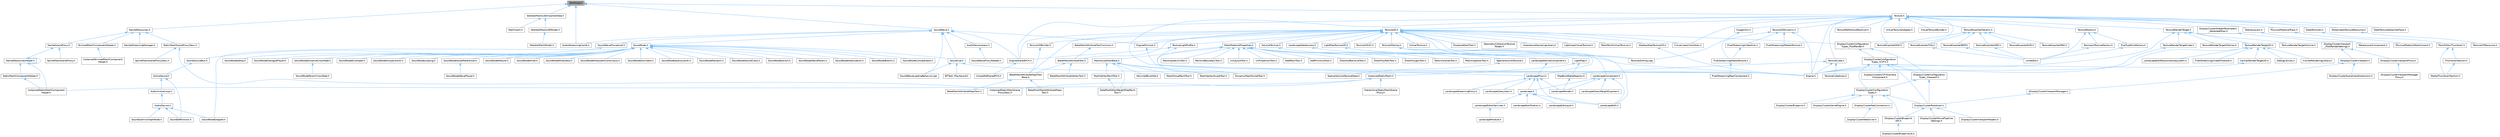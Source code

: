 digraph "DontCopy.h"
{
 // INTERACTIVE_SVG=YES
 // LATEX_PDF_SIZE
  bgcolor="transparent";
  edge [fontname=Helvetica,fontsize=10,labelfontname=Helvetica,labelfontsize=10];
  node [fontname=Helvetica,fontsize=10,shape=box,height=0.2,width=0.4];
  Node1 [id="Node000001",label="DontCopy.h",height=0.2,width=0.4,color="gray40", fillcolor="grey60", style="filled", fontcolor="black",tooltip=" "];
  Node1 -> Node2 [id="edge1_Node000001_Node000002",dir="back",color="steelblue1",style="solid",tooltip=" "];
  Node2 [id="Node000002",label="AudioStreamingCache.h",height=0.2,width=0.4,color="grey40", fillcolor="white", style="filled",URL="$d2/dc1/AudioStreamingCache_8h.html",tooltip=" "];
  Node1 -> Node3 [id="edge2_Node000001_Node000003",dir="back",color="steelblue1",style="solid",tooltip=" "];
  Node3 [id="Node000003",label="NaniteResources.h",height=0.2,width=0.4,color="grey40", fillcolor="white", style="filled",URL="$d7/d8b/NaniteResources_8h.html",tooltip=" "];
  Node3 -> Node4 [id="edge3_Node000003_Node000004",dir="back",color="steelblue1",style="solid",tooltip=" "];
  Node4 [id="Node000004",label="NaniteSceneProxy.h",height=0.2,width=0.4,color="grey40", fillcolor="white", style="filled",URL="$de/dae/NaniteSceneProxy_8h.html",tooltip=" "];
  Node4 -> Node5 [id="edge4_Node000004_Node000005",dir="back",color="steelblue1",style="solid",tooltip=" "];
  Node5 [id="Node000005",label="NaniteResourcesHelper.h",height=0.2,width=0.4,color="grey40", fillcolor="white", style="filled",URL="$dc/d48/NaniteResourcesHelper_8h.html",tooltip=" "];
  Node5 -> Node6 [id="edge5_Node000005_Node000006",dir="back",color="steelblue1",style="solid",tooltip=" "];
  Node6 [id="Node000006",label="InstancedStaticMeshComponent\lHelper.h",height=0.2,width=0.4,color="grey40", fillcolor="white", style="filled",URL="$dc/dc7/InstancedStaticMeshComponentHelper_8h.html",tooltip=" "];
  Node5 -> Node5 [id="edge6_Node000005_Node000005",dir="back",color="steelblue1",style="solid",tooltip=" "];
  Node5 -> Node7 [id="edge7_Node000005_Node000007",dir="back",color="steelblue1",style="solid",tooltip=" "];
  Node7 [id="Node000007",label="StaticMeshComponentHelper.h",height=0.2,width=0.4,color="grey40", fillcolor="white", style="filled",URL="$dc/dc1/StaticMeshComponentHelper_8h.html",tooltip=" "];
  Node7 -> Node6 [id="edge8_Node000007_Node000006",dir="back",color="steelblue1",style="solid",tooltip=" "];
  Node4 -> Node8 [id="edge9_Node000004_Node000008",dir="back",color="steelblue1",style="solid",tooltip=" "];
  Node8 [id="Node000008",label="SplineMeshSceneProxy.h",height=0.2,width=0.4,color="grey40", fillcolor="white", style="filled",URL="$dd/dcb/SplineMeshSceneProxy_8h.html",tooltip=" "];
  Node3 -> Node9 [id="edge10_Node000003_Node000009",dir="back",color="steelblue1",style="solid",tooltip=" "];
  Node9 [id="Node000009",label="NaniteStreamingManager.h",height=0.2,width=0.4,color="grey40", fillcolor="white", style="filled",URL="$d2/d3f/NaniteStreamingManager_8h.html",tooltip=" "];
  Node3 -> Node10 [id="edge11_Node000003_Node000010",dir="back",color="steelblue1",style="solid",tooltip=" "];
  Node10 [id="Node000010",label="SkinnedMeshComponentHelper.h",height=0.2,width=0.4,color="grey40", fillcolor="white", style="filled",URL="$db/d81/SkinnedMeshComponentHelper_8h.html",tooltip=" "];
  Node10 -> Node11 [id="edge12_Node000010_Node000011",dir="back",color="steelblue1",style="solid",tooltip=" "];
  Node11 [id="Node000011",label="InstancedSkinnedMeshComponent\lHelper.h",height=0.2,width=0.4,color="grey40", fillcolor="white", style="filled",URL="$d1/d86/InstancedSkinnedMeshComponentHelper_8h.html",tooltip=" "];
  Node3 -> Node12 [id="edge13_Node000003_Node000012",dir="back",color="steelblue1",style="solid",tooltip=" "];
  Node12 [id="Node000012",label="StaticMeshSceneProxyDesc.h",height=0.2,width=0.4,color="grey40", fillcolor="white", style="filled",URL="$d0/d31/StaticMeshSceneProxyDesc_8h.html",tooltip=" "];
  Node12 -> Node13 [id="edge14_Node000012_Node000013",dir="back",color="steelblue1",style="solid",tooltip=" "];
  Node13 [id="Node000013",label="InstancedStaticMeshScene\lProxyDesc.h",height=0.2,width=0.4,color="grey40", fillcolor="white", style="filled",URL="$db/dcf/InstancedStaticMeshSceneProxyDesc_8h.html",tooltip=" "];
  Node12 -> Node14 [id="edge15_Node000012_Node000014",dir="back",color="steelblue1",style="solid",tooltip=" "];
  Node14 [id="Node000014",label="SplineMeshSceneProxyDesc.h",height=0.2,width=0.4,color="grey40", fillcolor="white", style="filled",URL="$db/d1b/SplineMeshSceneProxyDesc_8h.html",tooltip=" "];
  Node1 -> Node15 [id="edge16_Node000001_Node000015",dir="back",color="steelblue1",style="solid",tooltip=" "];
  Node15 [id="Node000015",label="SkeletalMeshLODImporterData.h",height=0.2,width=0.4,color="grey40", fillcolor="white", style="filled",URL="$de/dc6/SkeletalMeshLODImporterData_8h.html",tooltip=" "];
  Node15 -> Node16 [id="edge17_Node000015_Node000016",dir="back",color="steelblue1",style="solid",tooltip=" "];
  Node16 [id="Node000016",label="SkelImport.h",height=0.2,width=0.4,color="grey40", fillcolor="white", style="filled",URL="$d2/d8b/SkelImport_8h.html",tooltip=" "];
  Node15 -> Node17 [id="edge18_Node000015_Node000017",dir="back",color="steelblue1",style="solid",tooltip=" "];
  Node17 [id="Node000017",label="SkeletalMeshLODModel.h",height=0.2,width=0.4,color="grey40", fillcolor="white", style="filled",URL="$d2/d34/SkeletalMeshLODModel_8h.html",tooltip=" "];
  Node17 -> Node18 [id="edge19_Node000017_Node000018",dir="back",color="steelblue1",style="solid",tooltip=" "];
  Node18 [id="Node000018",label="SkeletalMeshModel.h",height=0.2,width=0.4,color="grey40", fillcolor="white", style="filled",URL="$d1/d2c/SkeletalMeshModel_8h.html",tooltip=" "];
  Node1 -> Node19 [id="edge20_Node000001_Node000019",dir="back",color="steelblue1",style="solid",tooltip=" "];
  Node19 [id="Node000019",label="SoundWave.h",height=0.2,width=0.4,color="grey40", fillcolor="white", style="filled",URL="$d3/d6d/SoundWave_8h.html",tooltip=" "];
  Node19 -> Node20 [id="edge21_Node000019_Node000020",dir="back",color="steelblue1",style="solid",tooltip=" "];
  Node20 [id="Node000020",label="AudioDecompress.h",height=0.2,width=0.4,color="grey40", fillcolor="white", style="filled",URL="$d9/dfd/AudioDecompress_8h.html",tooltip=" "];
  Node20 -> Node21 [id="edge22_Node000020_Node000021",dir="back",color="steelblue1",style="solid",tooltip=" "];
  Node21 [id="Node000021",label="SoundWaveProxyReader.h",height=0.2,width=0.4,color="grey40", fillcolor="white", style="filled",URL="$d1/d23/SoundWaveProxyReader_8h.html",tooltip=" "];
  Node19 -> Node2 [id="edge23_Node000019_Node000002",dir="back",color="steelblue1",style="solid",tooltip=" "];
  Node19 -> Node22 [id="edge24_Node000019_Node000022",dir="back",color="steelblue1",style="solid",tooltip=" "];
  Node22 [id="Node000022",label="EngineMinimal.h",height=0.2,width=0.4,color="grey40", fillcolor="white", style="filled",URL="$d0/d2c/EngineMinimal_8h.html",tooltip=" "];
  Node22 -> Node23 [id="edge25_Node000022_Node000023",dir="back",color="steelblue1",style="solid",tooltip=" "];
  Node23 [id="Node000023",label="Engine.h",height=0.2,width=0.4,color="grey40", fillcolor="white", style="filled",URL="$d1/d34/Public_2Engine_8h.html",tooltip=" "];
  Node19 -> Node24 [id="edge26_Node000019_Node000024",dir="back",color="steelblue1",style="solid",tooltip=" "];
  Node24 [id="Node000024",label="EngineSharedPCH.h",height=0.2,width=0.4,color="grey40", fillcolor="white", style="filled",URL="$dc/dbb/EngineSharedPCH_8h.html",tooltip=" "];
  Node24 -> Node25 [id="edge27_Node000024_Node000025",dir="back",color="steelblue1",style="solid",tooltip=" "];
  Node25 [id="Node000025",label="UnrealEdSharedPCH.h",height=0.2,width=0.4,color="grey40", fillcolor="white", style="filled",URL="$d1/de6/UnrealEdSharedPCH_8h.html",tooltip=" "];
  Node19 -> Node26 [id="edge28_Node000019_Node000026",dir="back",color="steelblue1",style="solid",tooltip=" "];
  Node26 [id="Node000026",label="SoundCue.h",height=0.2,width=0.4,color="grey40", fillcolor="white", style="filled",URL="$d8/d0b/SoundCue_8h.html",tooltip=" "];
  Node26 -> Node27 [id="edge29_Node000026_Node000027",dir="back",color="steelblue1",style="solid",tooltip=" "];
  Node27 [id="Node000027",label="BTTask_PlaySound.h",height=0.2,width=0.4,color="grey40", fillcolor="white", style="filled",URL="$d8/d54/BTTask__PlaySound_8h.html",tooltip=" "];
  Node26 -> Node23 [id="edge30_Node000026_Node000023",dir="back",color="steelblue1",style="solid",tooltip=" "];
  Node26 -> Node28 [id="edge31_Node000026_Node000028",dir="back",color="steelblue1",style="solid",tooltip=" "];
  Node28 [id="Node000028",label="SoundWaveLoadingBehavior.cpp",height=0.2,width=0.4,color="grey40", fillcolor="white", style="filled",URL="$d7/d95/SoundWaveLoadingBehavior_8cpp.html",tooltip=" "];
  Node19 -> Node29 [id="edge32_Node000019_Node000029",dir="back",color="steelblue1",style="solid",tooltip=" "];
  Node29 [id="Node000029",label="SoundNode.h",height=0.2,width=0.4,color="grey40", fillcolor="white", style="filled",URL="$da/d8b/SoundNode_8h.html",tooltip=" "];
  Node29 -> Node26 [id="edge33_Node000029_Node000026",dir="back",color="steelblue1",style="solid",tooltip=" "];
  Node29 -> Node30 [id="edge34_Node000029_Node000030",dir="back",color="steelblue1",style="solid",tooltip=" "];
  Node30 [id="Node000030",label="SoundNodeAssetReferencer.h",height=0.2,width=0.4,color="grey40", fillcolor="white", style="filled",URL="$d8/d71/SoundNodeAssetReferencer_8h.html",tooltip=" "];
  Node30 -> Node31 [id="edge35_Node000030_Node000031",dir="back",color="steelblue1",style="solid",tooltip=" "];
  Node31 [id="Node000031",label="SoundNodeWavePlayer.h",height=0.2,width=0.4,color="grey40", fillcolor="white", style="filled",URL="$d4/da9/SoundNodeWavePlayer_8h.html",tooltip=" "];
  Node29 -> Node32 [id="edge36_Node000029_Node000032",dir="back",color="steelblue1",style="solid",tooltip=" "];
  Node32 [id="Node000032",label="SoundNodeAttenuation.h",height=0.2,width=0.4,color="grey40", fillcolor="white", style="filled",URL="$d0/d9d/SoundNodeAttenuation_8h.html",tooltip=" "];
  Node29 -> Node33 [id="edge37_Node000029_Node000033",dir="back",color="steelblue1",style="solid",tooltip=" "];
  Node33 [id="Node000033",label="SoundNodeBranch.h",height=0.2,width=0.4,color="grey40", fillcolor="white", style="filled",URL="$da/d79/SoundNodeBranch_8h.html",tooltip=" "];
  Node29 -> Node34 [id="edge38_Node000029_Node000034",dir="back",color="steelblue1",style="solid",tooltip=" "];
  Node34 [id="Node000034",label="SoundNodeConcatenator.h",height=0.2,width=0.4,color="grey40", fillcolor="white", style="filled",URL="$da/d65/SoundNodeConcatenator_8h.html",tooltip=" "];
  Node29 -> Node35 [id="edge39_Node000029_Node000035",dir="back",color="steelblue1",style="solid",tooltip=" "];
  Node35 [id="Node000035",label="SoundNodeDelay.h",height=0.2,width=0.4,color="grey40", fillcolor="white", style="filled",URL="$d2/d23/SoundNodeDelay_8h.html",tooltip=" "];
  Node29 -> Node36 [id="edge40_Node000029_Node000036",dir="back",color="steelblue1",style="solid",tooltip=" "];
  Node36 [id="Node000036",label="SoundNodeDialoguePlayer.h",height=0.2,width=0.4,color="grey40", fillcolor="white", style="filled",URL="$d5/dd3/SoundNodeDialoguePlayer_8h.html",tooltip=" "];
  Node29 -> Node37 [id="edge41_Node000029_Node000037",dir="back",color="steelblue1",style="solid",tooltip=" "];
  Node37 [id="Node000037",label="SoundNodeDistanceCrossFade.h",height=0.2,width=0.4,color="grey40", fillcolor="white", style="filled",URL="$df/da7/SoundNodeDistanceCrossFade_8h.html",tooltip=" "];
  Node37 -> Node38 [id="edge42_Node000037_Node000038",dir="back",color="steelblue1",style="solid",tooltip=" "];
  Node38 [id="Node000038",label="SoundNodeParamCrossFade.h",height=0.2,width=0.4,color="grey40", fillcolor="white", style="filled",URL="$d4/da0/SoundNodeParamCrossFade_8h.html",tooltip=" "];
  Node29 -> Node39 [id="edge43_Node000029_Node000039",dir="back",color="steelblue1",style="solid",tooltip=" "];
  Node39 [id="Node000039",label="SoundNodeDoppler.h",height=0.2,width=0.4,color="grey40", fillcolor="white", style="filled",URL="$d1/d51/SoundNodeDoppler_8h.html",tooltip=" "];
  Node29 -> Node40 [id="edge44_Node000029_Node000040",dir="back",color="steelblue1",style="solid",tooltip=" "];
  Node40 [id="Node000040",label="SoundNodeEnveloper.h",height=0.2,width=0.4,color="grey40", fillcolor="white", style="filled",URL="$d8/db7/SoundNodeEnveloper_8h.html",tooltip=" "];
  Node29 -> Node41 [id="edge45_Node000029_Node000041",dir="back",color="steelblue1",style="solid",tooltip=" "];
  Node41 [id="Node000041",label="SoundNodeGroupControl.h",height=0.2,width=0.4,color="grey40", fillcolor="white", style="filled",URL="$d6/db7/SoundNodeGroupControl_8h.html",tooltip=" "];
  Node29 -> Node42 [id="edge46_Node000029_Node000042",dir="back",color="steelblue1",style="solid",tooltip=" "];
  Node42 [id="Node000042",label="SoundNodeLooping.h",height=0.2,width=0.4,color="grey40", fillcolor="white", style="filled",URL="$d5/dcc/SoundNodeLooping_8h.html",tooltip=" "];
  Node29 -> Node43 [id="edge47_Node000029_Node000043",dir="back",color="steelblue1",style="solid",tooltip=" "];
  Node43 [id="Node000043",label="SoundNodeMature.h",height=0.2,width=0.4,color="grey40", fillcolor="white", style="filled",URL="$d0/d81/SoundNodeMature_8h.html",tooltip=" "];
  Node29 -> Node44 [id="edge48_Node000029_Node000044",dir="back",color="steelblue1",style="solid",tooltip=" "];
  Node44 [id="Node000044",label="SoundNodeMixer.h",height=0.2,width=0.4,color="grey40", fillcolor="white", style="filled",URL="$d5/d94/SoundNodeMixer_8h.html",tooltip=" "];
  Node29 -> Node45 [id="edge49_Node000029_Node000045",dir="back",color="steelblue1",style="solid",tooltip=" "];
  Node45 [id="Node000045",label="SoundNodeModulator.h",height=0.2,width=0.4,color="grey40", fillcolor="white", style="filled",URL="$d6/dab/SoundNodeModulator_8h.html",tooltip=" "];
  Node29 -> Node46 [id="edge50_Node000029_Node000046",dir="back",color="steelblue1",style="solid",tooltip=" "];
  Node46 [id="Node000046",label="SoundNodeModulatorContinuous.h",height=0.2,width=0.4,color="grey40", fillcolor="white", style="filled",URL="$d4/ddb/SoundNodeModulatorContinuous_8h.html",tooltip=" "];
  Node29 -> Node47 [id="edge51_Node000029_Node000047",dir="back",color="steelblue1",style="solid",tooltip=" "];
  Node47 [id="Node000047",label="SoundNodeOscillator.h",height=0.2,width=0.4,color="grey40", fillcolor="white", style="filled",URL="$d4/d80/SoundNodeOscillator_8h.html",tooltip=" "];
  Node29 -> Node48 [id="edge52_Node000029_Node000048",dir="back",color="steelblue1",style="solid",tooltip=" "];
  Node48 [id="Node000048",label="SoundNodeQualityLevel.h",height=0.2,width=0.4,color="grey40", fillcolor="white", style="filled",URL="$db/d51/SoundNodeQualityLevel_8h.html",tooltip=" "];
  Node29 -> Node49 [id="edge53_Node000029_Node000049",dir="back",color="steelblue1",style="solid",tooltip=" "];
  Node49 [id="Node000049",label="SoundNodeRandom.h",height=0.2,width=0.4,color="grey40", fillcolor="white", style="filled",URL="$da/d39/SoundNodeRandom_8h.html",tooltip=" "];
  Node29 -> Node50 [id="edge54_Node000029_Node000050",dir="back",color="steelblue1",style="solid",tooltip=" "];
  Node50 [id="Node000050",label="SoundNodeSoundClass.h",height=0.2,width=0.4,color="grey40", fillcolor="white", style="filled",URL="$d8/dd0/SoundNodeSoundClass_8h.html",tooltip=" "];
  Node29 -> Node51 [id="edge55_Node000029_Node000051",dir="back",color="steelblue1",style="solid",tooltip=" "];
  Node51 [id="Node000051",label="SoundNodeSwitch.h",height=0.2,width=0.4,color="grey40", fillcolor="white", style="filled",URL="$d2/de4/SoundNodeSwitch_8h.html",tooltip=" "];
  Node29 -> Node52 [id="edge56_Node000029_Node000052",dir="back",color="steelblue1",style="solid",tooltip=" "];
  Node52 [id="Node000052",label="SoundNodeWaveParam.h",height=0.2,width=0.4,color="grey40", fillcolor="white", style="filled",URL="$d4/d82/SoundNodeWaveParam_8h.html",tooltip=" "];
  Node19 -> Node28 [id="edge57_Node000019_Node000028",dir="back",color="steelblue1",style="solid",tooltip=" "];
  Node19 -> Node53 [id="edge58_Node000019_Node000053",dir="back",color="steelblue1",style="solid",tooltip=" "];
  Node53 [id="Node000053",label="SoundWaveProcedural.h",height=0.2,width=0.4,color="grey40", fillcolor="white", style="filled",URL="$d8/d4f/SoundWaveProcedural_8h.html",tooltip=" "];
  Node53 -> Node54 [id="edge59_Node000053_Node000054",dir="back",color="steelblue1",style="solid",tooltip=" "];
  Node54 [id="Node000054",label="SoundSourceBus.h",height=0.2,width=0.4,color="grey40", fillcolor="white", style="filled",URL="$d3/d51/SoundSourceBus_8h.html",tooltip=" "];
  Node54 -> Node55 [id="edge60_Node000054_Node000055",dir="back",color="steelblue1",style="solid",tooltip=" "];
  Node55 [id="Node000055",label="ActiveSound.h",height=0.2,width=0.4,color="grey40", fillcolor="white", style="filled",URL="$dc/d95/ActiveSound_8h.html",tooltip=" "];
  Node55 -> Node56 [id="edge61_Node000055_Node000056",dir="back",color="steelblue1",style="solid",tooltip=" "];
  Node56 [id="Node000056",label="AudioVirtualLoop.h",height=0.2,width=0.4,color="grey40", fillcolor="white", style="filled",URL="$d5/dde/AudioVirtualLoop_8h.html",tooltip=" "];
  Node56 -> Node57 [id="edge62_Node000056_Node000057",dir="back",color="steelblue1",style="solid",tooltip=" "];
  Node57 [id="Node000057",label="AudioDevice.h",height=0.2,width=0.4,color="grey40", fillcolor="white", style="filled",URL="$d7/ddb/AudioDevice_8h.html",tooltip=" "];
  Node57 -> Node58 [id="edge63_Node000057_Node000058",dir="back",color="steelblue1",style="solid",tooltip=" "];
  Node58 [id="Node000058",label="SoundDefinitions.h",height=0.2,width=0.4,color="grey40", fillcolor="white", style="filled",URL="$d4/da9/SoundDefinitions_8h.html",tooltip=" "];
  Node57 -> Node39 [id="edge64_Node000057_Node000039",dir="back",color="steelblue1",style="solid",tooltip=" "];
  Node57 -> Node59 [id="edge65_Node000057_Node000059",dir="back",color="steelblue1",style="solid",tooltip=" "];
  Node59 [id="Node000059",label="SoundSubmixGraphNode.h",height=0.2,width=0.4,color="grey40", fillcolor="white", style="filled",URL="$d5/d09/SoundSubmixGraphNode_8h.html",tooltip=" "];
  Node55 -> Node58 [id="edge66_Node000055_Node000058",dir="back",color="steelblue1",style="solid",tooltip=" "];
  Node1 -> Node60 [id="edge67_Node000001_Node000060",dir="back",color="steelblue1",style="solid",tooltip=" "];
  Node60 [id="Node000060",label="Texture.h",height=0.2,width=0.4,color="grey40", fillcolor="white", style="filled",URL="$d9/dbf/Texture_8h.html",tooltip=" "];
  Node60 -> Node61 [id="edge68_Node000060_Node000061",dir="back",color="steelblue1",style="solid",tooltip=" "];
  Node61 [id="Node000061",label="CurveLinearColorAtlas.h",height=0.2,width=0.4,color="grey40", fillcolor="white", style="filled",URL="$dd/d63/CurveLinearColorAtlas_8h.html",tooltip=" "];
  Node60 -> Node62 [id="edge69_Node000060_Node000062",dir="back",color="steelblue1",style="solid",tooltip=" "];
  Node62 [id="Node000062",label="DisplayClusterConfiguration\lTypes_PostRender.h",height=0.2,width=0.4,color="grey40", fillcolor="white", style="filled",URL="$d1/d0d/DisplayClusterConfigurationTypes__PostRender_8h.html",tooltip=" "];
  Node62 -> Node63 [id="edge70_Node000062_Node000063",dir="back",color="steelblue1",style="solid",tooltip=" "];
  Node63 [id="Node000063",label="DisplayClusterConfiguration\lTypes_ICVFX.h",height=0.2,width=0.4,color="grey40", fillcolor="white", style="filled",URL="$d3/dc4/DisplayClusterConfigurationTypes__ICVFX_8h.html",tooltip=" "];
  Node63 -> Node64 [id="edge71_Node000063_Node000064",dir="back",color="steelblue1",style="solid",tooltip=" "];
  Node64 [id="Node000064",label="DisplayClusterConfiguration\lTypes.h",height=0.2,width=0.4,color="grey40", fillcolor="white", style="filled",URL="$d5/dc6/DisplayClusterConfigurationTypes_8h.html",tooltip=" "];
  Node64 -> Node65 [id="edge72_Node000064_Node000065",dir="back",color="steelblue1",style="solid",tooltip=" "];
  Node65 [id="Node000065",label="DisplayClusterBlueprint.h",height=0.2,width=0.4,color="grey40", fillcolor="white", style="filled",URL="$d0/d44/DisplayClusterBlueprint_8h.html",tooltip=" "];
  Node64 -> Node66 [id="edge73_Node000064_Node000066",dir="back",color="steelblue1",style="solid",tooltip=" "];
  Node66 [id="Node000066",label="DisplayClusterGameEngine.h",height=0.2,width=0.4,color="grey40", fillcolor="white", style="filled",URL="$da/d8f/DisplayClusterGameEngine_8h.html",tooltip=" "];
  Node64 -> Node67 [id="edge74_Node000064_Node000067",dir="back",color="steelblue1",style="solid",tooltip=" "];
  Node67 [id="Node000067",label="DisplayClusterNetConnection.h",height=0.2,width=0.4,color="grey40", fillcolor="white", style="filled",URL="$d0/df0/DisplayClusterNetConnection_8h.html",tooltip=" "];
  Node67 -> Node68 [id="edge75_Node000067_Node000068",dir="back",color="steelblue1",style="solid",tooltip=" "];
  Node68 [id="Node000068",label="DisplayClusterNetDriver.h",height=0.2,width=0.4,color="grey40", fillcolor="white", style="filled",URL="$db/de1/DisplayClusterNetDriver_8h.html",tooltip=" "];
  Node64 -> Node69 [id="edge76_Node000064_Node000069",dir="back",color="steelblue1",style="solid",tooltip=" "];
  Node69 [id="Node000069",label="DisplayClusterRootActor.h",height=0.2,width=0.4,color="grey40", fillcolor="white", style="filled",URL="$d0/d41/DisplayClusterRootActor_8h.html",tooltip=" "];
  Node69 -> Node70 [id="edge77_Node000069_Node000070",dir="back",color="steelblue1",style="solid",tooltip=" "];
  Node70 [id="Node000070",label="DisplayClusterMoviePipeline\lSettings.h",height=0.2,width=0.4,color="grey40", fillcolor="white", style="filled",URL="$d7/d56/DisplayClusterMoviePipelineSettings_8h.html",tooltip=" "];
  Node69 -> Node71 [id="edge78_Node000069_Node000071",dir="back",color="steelblue1",style="solid",tooltip=" "];
  Node71 [id="Node000071",label="DisplayClusterViewportHelpers.h",height=0.2,width=0.4,color="grey40", fillcolor="white", style="filled",URL="$d6/d8b/DisplayClusterViewportHelpers_8h.html",tooltip=" "];
  Node69 -> Node72 [id="edge79_Node000069_Node000072",dir="back",color="steelblue1",style="solid",tooltip=" "];
  Node72 [id="Node000072",label="IDisplayClusterBlueprint\lAPI.h",height=0.2,width=0.4,color="grey40", fillcolor="white", style="filled",URL="$d6/dd6/IDisplayClusterBlueprintAPI_8h.html",tooltip=" "];
  Node72 -> Node73 [id="edge80_Node000072_Node000073",dir="back",color="steelblue1",style="solid",tooltip=" "];
  Node73 [id="Node000073",label="DisplayClusterBlueprintLib.h",height=0.2,width=0.4,color="grey40", fillcolor="white", style="filled",URL="$d9/d13/DisplayClusterBlueprintLib_8h.html",tooltip=" "];
  Node64 -> Node72 [id="edge81_Node000064_Node000072",dir="back",color="steelblue1",style="solid",tooltip=" "];
  Node63 -> Node74 [id="edge82_Node000063_Node000074",dir="back",color="steelblue1",style="solid",tooltip=" "];
  Node74 [id="Node000074",label="DisplayClusterConfiguration\lTypes_Viewport.h",height=0.2,width=0.4,color="grey40", fillcolor="white", style="filled",URL="$d1/d6b/DisplayClusterConfigurationTypes__Viewport_8h.html",tooltip=" "];
  Node74 -> Node64 [id="edge83_Node000074_Node000064",dir="back",color="steelblue1",style="solid",tooltip=" "];
  Node74 -> Node69 [id="edge84_Node000074_Node000069",dir="back",color="steelblue1",style="solid",tooltip=" "];
  Node63 -> Node75 [id="edge85_Node000063_Node000075",dir="back",color="steelblue1",style="solid",tooltip=" "];
  Node75 [id="Node000075",label="DisplayClusterICVFXCamera\lComponent.h",height=0.2,width=0.4,color="grey40", fillcolor="white", style="filled",URL="$d9/de0/DisplayClusterICVFXCameraComponent_8h.html",tooltip=" "];
  Node63 -> Node69 [id="edge86_Node000063_Node000069",dir="back",color="steelblue1",style="solid",tooltip=" "];
  Node62 -> Node74 [id="edge87_Node000062_Node000074",dir="back",color="steelblue1",style="solid",tooltip=" "];
  Node60 -> Node76 [id="edge88_Node000060_Node000076",dir="back",color="steelblue1",style="solid",tooltip=" "];
  Node76 [id="Node000076",label="DisplayClusterShaderParameters\l_GenerateMips.h",height=0.2,width=0.4,color="grey40", fillcolor="white", style="filled",URL="$dc/dec/DisplayClusterShaderParameters__GenerateMips_8h.html",tooltip=" "];
  Node76 -> Node77 [id="edge89_Node000076_Node000077",dir="back",color="steelblue1",style="solid",tooltip=" "];
  Node77 [id="Node000077",label="DisplayClusterViewport\l_PostRenderSettings.h",height=0.2,width=0.4,color="grey40", fillcolor="white", style="filled",URL="$df/dfc/DisplayClusterViewport__PostRenderSettings_8h.html",tooltip=" "];
  Node77 -> Node78 [id="edge90_Node000077_Node000078",dir="back",color="steelblue1",style="solid",tooltip=" "];
  Node78 [id="Node000078",label="IDisplayClusterViewport.h",height=0.2,width=0.4,color="grey40", fillcolor="white", style="filled",URL="$dc/d64/IDisplayClusterViewport_8h.html",tooltip=" "];
  Node78 -> Node79 [id="edge91_Node000078_Node000079",dir="back",color="steelblue1",style="solid",tooltip=" "];
  Node79 [id="Node000079",label="DisplayClusterSceneViewExtensions.h",height=0.2,width=0.4,color="grey40", fillcolor="white", style="filled",URL="$db/dda/DisplayClusterSceneViewExtensions_8h.html",tooltip=" "];
  Node78 -> Node80 [id="edge92_Node000078_Node000080",dir="back",color="steelblue1",style="solid",tooltip=" "];
  Node80 [id="Node000080",label="IDisplayClusterViewportManager.h",height=0.2,width=0.4,color="grey40", fillcolor="white", style="filled",URL="$db/da9/IDisplayClusterViewportManager_8h.html",tooltip=" "];
  Node80 -> Node69 [id="edge93_Node000080_Node000069",dir="back",color="steelblue1",style="solid",tooltip=" "];
  Node77 -> Node81 [id="edge94_Node000077_Node000081",dir="back",color="steelblue1",style="solid",tooltip=" "];
  Node81 [id="Node000081",label="IDisplayClusterViewportProxy.h",height=0.2,width=0.4,color="grey40", fillcolor="white", style="filled",URL="$df/dfd/IDisplayClusterViewportProxy_8h.html",tooltip=" "];
  Node81 -> Node82 [id="edge95_Node000081_Node000082",dir="back",color="steelblue1",style="solid",tooltip=" "];
  Node82 [id="Node000082",label="IDisplayClusterViewportManager\lProxy.h",height=0.2,width=0.4,color="grey40", fillcolor="white", style="filled",URL="$d9/d0a/IDisplayClusterViewportManagerProxy_8h.html",tooltip=" "];
  Node60 -> Node23 [id="edge96_Node000060_Node000023",dir="back",color="steelblue1",style="solid",tooltip=" "];
  Node60 -> Node24 [id="edge97_Node000060_Node000024",dir="back",color="steelblue1",style="solid",tooltip=" "];
  Node60 -> Node83 [id="edge98_Node000060_Node000083",dir="back",color="steelblue1",style="solid",tooltip=" "];
  Node83 [id="Node000083",label="IStereoLayers.h",height=0.2,width=0.4,color="grey40", fillcolor="white", style="filled",URL="$dd/d40/IStereoLayers_8h.html",tooltip=" "];
  Node83 -> Node84 [id="edge99_Node000083_Node000084",dir="back",color="steelblue1",style="solid",tooltip=" "];
  Node84 [id="Node000084",label="StereoLayerComponent.h",height=0.2,width=0.4,color="grey40", fillcolor="white", style="filled",URL="$db/d10/StereoLayerComponent_8h.html",tooltip=" "];
  Node60 -> Node85 [id="edge100_Node000060_Node000085",dir="back",color="steelblue1",style="solid",tooltip=" "];
  Node85 [id="Node000085",label="ImageUtils.h",height=0.2,width=0.4,color="grey40", fillcolor="white", style="filled",URL="$d7/dc9/ImageUtils_8h.html",tooltip=" "];
  Node85 -> Node86 [id="edge101_Node000085_Node000086",dir="back",color="steelblue1",style="solid",tooltip=" "];
  Node86 [id="Node000086",label="Texture2DArray.cpp",height=0.2,width=0.4,color="grey40", fillcolor="white", style="filled",URL="$d7/d13/Texture2DArray_8cpp.html",tooltip=" "];
  Node60 -> Node87 [id="edge102_Node000060_Node000087",dir="back",color="steelblue1",style="solid",tooltip=" "];
  Node87 [id="Node000087",label="LandscapeProxy.h",height=0.2,width=0.4,color="grey40", fillcolor="white", style="filled",URL="$db/dae/LandscapeProxy_8h.html",tooltip=" "];
  Node87 -> Node88 [id="edge103_Node000087_Node000088",dir="back",color="steelblue1",style="solid",tooltip=" "];
  Node88 [id="Node000088",label="Landscape.h",height=0.2,width=0.4,color="grey40", fillcolor="white", style="filled",URL="$d5/dd6/Landscape_8h.html",tooltip=" "];
  Node88 -> Node89 [id="edge104_Node000088_Node000089",dir="back",color="steelblue1",style="solid",tooltip=" "];
  Node89 [id="Node000089",label="LandscapeEdit.h",height=0.2,width=0.4,color="grey40", fillcolor="white", style="filled",URL="$df/d61/LandscapeEdit_8h.html",tooltip=" "];
  Node88 -> Node90 [id="edge105_Node000088_Node000090",dir="back",color="steelblue1",style="solid",tooltip=" "];
  Node90 [id="Node000090",label="LandscapeEditLayer.h",height=0.2,width=0.4,color="grey40", fillcolor="white", style="filled",URL="$d2/d34/LandscapeEditLayer_8h.html",tooltip=" "];
  Node88 -> Node91 [id="edge106_Node000088_Node000091",dir="back",color="steelblue1",style="solid",tooltip=" "];
  Node91 [id="Node000091",label="LandscapeEditorServices.h",height=0.2,width=0.4,color="grey40", fillcolor="white", style="filled",URL="$d0/de9/LandscapeEditorServices_8h.html",tooltip=" "];
  Node91 -> Node92 [id="edge107_Node000091_Node000092",dir="back",color="steelblue1",style="solid",tooltip=" "];
  Node92 [id="Node000092",label="LandscapeModule.h",height=0.2,width=0.4,color="grey40", fillcolor="white", style="filled",URL="$db/d88/LandscapeModule_8h.html",tooltip=" "];
  Node88 -> Node93 [id="edge108_Node000088_Node000093",dir="back",color="steelblue1",style="solid",tooltip=" "];
  Node93 [id="Node000093",label="LandscapeNotification.h",height=0.2,width=0.4,color="grey40", fillcolor="white", style="filled",URL="$d7/de3/LandscapeNotification_8h.html",tooltip=" "];
  Node87 -> Node89 [id="edge109_Node000087_Node000089",dir="back",color="steelblue1",style="solid",tooltip=" "];
  Node87 -> Node94 [id="edge110_Node000087_Node000094",dir="back",color="steelblue1",style="solid",tooltip=" "];
  Node94 [id="Node000094",label="LandscapeRender.h",height=0.2,width=0.4,color="grey40", fillcolor="white", style="filled",URL="$df/d67/LandscapeRender_8h.html",tooltip=" "];
  Node87 -> Node95 [id="edge111_Node000087_Node000095",dir="back",color="steelblue1",style="solid",tooltip=" "];
  Node95 [id="Node000095",label="LandscapeStreamingProxy.h",height=0.2,width=0.4,color="grey40", fillcolor="white", style="filled",URL="$de/d5a/LandscapeStreamingProxy_8h.html",tooltip=" "];
  Node87 -> Node96 [id="edge112_Node000087_Node000096",dir="back",color="steelblue1",style="solid",tooltip=" "];
  Node96 [id="Node000096",label="LandscapeSubsystem.h",height=0.2,width=0.4,color="grey40", fillcolor="white", style="filled",URL="$d7/ddd/LandscapeSubsystem_8h.html",tooltip=" "];
  Node60 -> Node97 [id="edge113_Node000060_Node000097",dir="back",color="steelblue1",style="solid",tooltip=" "];
  Node97 [id="Node000097",label="PhysicalMaterialMask.h",height=0.2,width=0.4,color="grey40", fillcolor="white", style="filled",URL="$da/df8/PhysicalMaterialMask_8h.html",tooltip=" "];
  Node97 -> Node98 [id="edge114_Node000097_Node000098",dir="back",color="steelblue1",style="solid",tooltip=" "];
  Node98 [id="Node000098",label="PhysicalMaterialMaskImport.h",height=0.2,width=0.4,color="grey40", fillcolor="white", style="filled",URL="$d8/de7/PhysicalMaterialMaskImport_8h.html",tooltip=" "];
  Node60 -> Node99 [id="edge115_Node000060_Node000099",dir="back",color="steelblue1",style="solid",tooltip=" "];
  Node99 [id="Node000099",label="SlateTextureAtlasInterface.h",height=0.2,width=0.4,color="grey40", fillcolor="white", style="filled",URL="$d0/d3a/SlateTextureAtlasInterface_8h.html",tooltip=" "];
  Node60 -> Node100 [id="edge116_Node000060_Node000100",dir="back",color="steelblue1",style="solid",tooltip=" "];
  Node100 [id="Node000100",label="SlateTextures.h",height=0.2,width=0.4,color="grey40", fillcolor="white", style="filled",URL="$df/d06/SlateTextures_8h.html",tooltip=" "];
  Node100 -> Node101 [id="edge117_Node000100_Node000101",dir="back",color="steelblue1",style="solid",tooltip=" "];
  Node101 [id="Node000101",label="TrackEditorThumbnail.h",height=0.2,width=0.4,color="grey40", fillcolor="white", style="filled",URL="$d6/d44/TrackEditorThumbnail_8h.html",tooltip=" "];
  Node101 -> Node102 [id="edge118_Node000101_Node000102",dir="back",color="steelblue1",style="solid",tooltip=" "];
  Node102 [id="Node000102",label="MediaThumbnailSection.h",height=0.2,width=0.4,color="grey40", fillcolor="white", style="filled",URL="$d8/dfe/MediaThumbnailSection_8h.html",tooltip=" "];
  Node101 -> Node103 [id="edge119_Node000101_Node000103",dir="back",color="steelblue1",style="solid",tooltip=" "];
  Node103 [id="Node000103",label="ThumbnailSection.h",height=0.2,width=0.4,color="grey40", fillcolor="white", style="filled",URL="$de/daf/ThumbnailSection_8h.html",tooltip=" "];
  Node103 -> Node102 [id="edge120_Node000103_Node000102",dir="back",color="steelblue1",style="solid",tooltip=" "];
  Node60 -> Node104 [id="edge121_Node000060_Node000104",dir="back",color="steelblue1",style="solid",tooltip=" "];
  Node104 [id="Node000104",label="StreamableTextureResource.h",height=0.2,width=0.4,color="grey40", fillcolor="white", style="filled",URL="$dd/d72/StreamableTextureResource_8h.html",tooltip=" "];
  Node104 -> Node105 [id="edge122_Node000104_Node000105",dir="back",color="steelblue1",style="solid",tooltip=" "];
  Node105 [id="Node000105",label="Texture2DResource.h",height=0.2,width=0.4,color="grey40", fillcolor="white", style="filled",URL="$d1/df7/Texture2DResource_8h.html",tooltip=" "];
  Node60 -> Node106 [id="edge123_Node000060_Node000106",dir="back",color="steelblue1",style="solid",tooltip=" "];
  Node106 [id="Node000106",label="Texture2D.h",height=0.2,width=0.4,color="grey40", fillcolor="white", style="filled",URL="$d5/d6f/Texture2D_8h.html",tooltip=" "];
  Node106 -> Node107 [id="edge124_Node000106_Node000107",dir="back",color="steelblue1",style="solid",tooltip=" "];
  Node107 [id="Node000107",label="BakeMeshAttributeMapsTool\lBase.h",height=0.2,width=0.4,color="grey40", fillcolor="white", style="filled",URL="$dc/d68/BakeMeshAttributeMapsToolBase_8h.html",tooltip=" "];
  Node107 -> Node108 [id="edge125_Node000107_Node000108",dir="back",color="steelblue1",style="solid",tooltip=" "];
  Node108 [id="Node000108",label="BakeMeshAttributeMapsTool.h",height=0.2,width=0.4,color="grey40", fillcolor="white", style="filled",URL="$d8/d14/BakeMeshAttributeMapsTool_8h.html",tooltip=" "];
  Node107 -> Node109 [id="edge126_Node000107_Node000109",dir="back",color="steelblue1",style="solid",tooltip=" "];
  Node109 [id="Node000109",label="BakeMultiMeshAttributeMaps\lTool.h",height=0.2,width=0.4,color="grey40", fillcolor="white", style="filled",URL="$d7/d65/BakeMultiMeshAttributeMapsTool_8h.html",tooltip=" "];
  Node106 -> Node110 [id="edge127_Node000106_Node000110",dir="back",color="steelblue1",style="solid",tooltip=" "];
  Node110 [id="Node000110",label="BakeMeshAttributeTool.h",height=0.2,width=0.4,color="grey40", fillcolor="white", style="filled",URL="$d0/d82/BakeMeshAttributeTool_8h.html",tooltip=" "];
  Node110 -> Node107 [id="edge128_Node000110_Node000107",dir="back",color="steelblue1",style="solid",tooltip=" "];
  Node110 -> Node111 [id="edge129_Node000110_Node000111",dir="back",color="steelblue1",style="solid",tooltip=" "];
  Node111 [id="Node000111",label="BakeMeshAttributeVertexTool.h",height=0.2,width=0.4,color="grey40", fillcolor="white", style="filled",URL="$d6/d76/BakeMeshAttributeVertexTool_8h.html",tooltip=" "];
  Node106 -> Node112 [id="edge130_Node000106_Node000112",dir="back",color="steelblue1",style="solid",tooltip=" "];
  Node112 [id="Node000112",label="BakeMeshAttributeToolCommon.h",height=0.2,width=0.4,color="grey40", fillcolor="white", style="filled",URL="$d8/d75/BakeMeshAttributeToolCommon_8h.html",tooltip=" "];
  Node112 -> Node110 [id="edge131_Node000112_Node000110",dir="back",color="steelblue1",style="solid",tooltip=" "];
  Node106 -> Node61 [id="edge132_Node000106_Node000061",dir="back",color="steelblue1",style="solid",tooltip=" "];
  Node106 -> Node113 [id="edge133_Node000106_Node000113",dir="back",color="steelblue1",style="solid",tooltip=" "];
  Node113 [id="Node000113",label="DisplaceMeshTool.h",height=0.2,width=0.4,color="grey40", fillcolor="white", style="filled",URL="$da/d28/DisplaceMeshTool_8h.html",tooltip=" "];
  Node106 -> Node62 [id="edge134_Node000106_Node000062",dir="back",color="steelblue1",style="solid",tooltip=" "];
  Node106 -> Node22 [id="edge135_Node000106_Node000022",dir="back",color="steelblue1",style="solid",tooltip=" "];
  Node106 -> Node24 [id="edge136_Node000106_Node000024",dir="back",color="steelblue1",style="solid",tooltip=" "];
  Node106 -> Node114 [id="edge137_Node000106_Node000114",dir="back",color="steelblue1",style="solid",tooltip=" "];
  Node114 [id="Node000114",label="GeometryCollectionTexture\lNodes.h",height=0.2,width=0.4,color="grey40", fillcolor="white", style="filled",URL="$d5/d81/GeometryCollectionTextureNodes_8h.html",tooltip=" "];
  Node106 -> Node115 [id="edge138_Node000106_Node000115",dir="back",color="steelblue1",style="solid",tooltip=" "];
  Node115 [id="Node000115",label="ImportanceSamplingLibrary.h",height=0.2,width=0.4,color="grey40", fillcolor="white", style="filled",URL="$d4/dd0/ImportanceSamplingLibrary_8h.html",tooltip=" "];
  Node106 -> Node116 [id="edge139_Node000106_Node000116",dir="back",color="steelblue1",style="solid",tooltip=" "];
  Node116 [id="Node000116",label="LandscapeDataAccess.h",height=0.2,width=0.4,color="grey40", fillcolor="white", style="filled",URL="$d0/d23/LandscapeDataAccess_8h.html",tooltip=" "];
  Node116 -> Node117 [id="edge140_Node000116_Node000117",dir="back",color="steelblue1",style="solid",tooltip=" "];
  Node117 [id="Node000117",label="LandscapeNaniteComponent.h",height=0.2,width=0.4,color="grey40", fillcolor="white", style="filled",URL="$d0/de5/LandscapeNaniteComponent_8h.html",tooltip=" "];
  Node117 -> Node87 [id="edge141_Node000117_Node000087",dir="back",color="steelblue1",style="solid",tooltip=" "];
  Node106 -> Node89 [id="edge142_Node000106_Node000089",dir="back",color="steelblue1",style="solid",tooltip=" "];
  Node106 -> Node118 [id="edge143_Node000106_Node000118",dir="back",color="steelblue1",style="solid",tooltip=" "];
  Node118 [id="Node000118",label="LightMapTexture2D.h",height=0.2,width=0.4,color="grey40", fillcolor="white", style="filled",URL="$d4/ddb/LightMapTexture2D_8h.html",tooltip=" "];
  Node118 -> Node23 [id="edge144_Node000118_Node000023",dir="back",color="steelblue1",style="solid",tooltip=" "];
  Node118 -> Node119 [id="edge145_Node000118_Node000119",dir="back",color="steelblue1",style="solid",tooltip=" "];
  Node119 [id="Node000119",label="LightMap.h",height=0.2,width=0.4,color="grey40", fillcolor="white", style="filled",URL="$d1/d76/LightMap_8h.html",tooltip=" "];
  Node119 -> Node120 [id="edge146_Node000119_Node000120",dir="back",color="steelblue1",style="solid",tooltip=" "];
  Node120 [id="Node000120",label="InstancedStaticMesh.h",height=0.2,width=0.4,color="grey40", fillcolor="white", style="filled",URL="$dd/d89/InstancedStaticMesh_8h.html",tooltip=" "];
  Node120 -> Node121 [id="edge147_Node000120_Node000121",dir="back",color="steelblue1",style="solid",tooltip=" "];
  Node121 [id="Node000121",label="HierarchicalStaticMeshScene\lProxy.h",height=0.2,width=0.4,color="grey40", fillcolor="white", style="filled",URL="$d3/d4d/HierarchicalStaticMeshSceneProxy_8h.html",tooltip=" "];
  Node120 -> Node6 [id="edge148_Node000120_Node000006",dir="back",color="steelblue1",style="solid",tooltip=" "];
  Node120 -> Node13 [id="edge149_Node000120_Node000013",dir="back",color="steelblue1",style="solid",tooltip=" "];
  Node119 -> Node122 [id="edge150_Node000119_Node000122",dir="back",color="steelblue1",style="solid",tooltip=" "];
  Node122 [id="Node000122",label="MapBuildDataRegistry.h",height=0.2,width=0.4,color="grey40", fillcolor="white", style="filled",URL="$df/dac/MapBuildDataRegistry_8h.html",tooltip=" "];
  Node122 -> Node94 [id="edge151_Node000122_Node000094",dir="back",color="steelblue1",style="solid",tooltip=" "];
  Node106 -> Node123 [id="edge152_Node000106_Node000123",dir="back",color="steelblue1",style="solid",tooltip=" "];
  Node123 [id="Node000123",label="LightmapVirtualTexture.h",height=0.2,width=0.4,color="grey40", fillcolor="white", style="filled",URL="$dc/d33/LightmapVirtualTexture_8h.html",tooltip=" "];
  Node106 -> Node124 [id="edge153_Node000106_Node000124",dir="back",color="steelblue1",style="solid",tooltip=" "];
  Node124 [id="Node000124",label="MeshMaterialProperties.h",height=0.2,width=0.4,color="grey40", fillcolor="white", style="filled",URL="$d3/dde/MeshMaterialProperties_8h.html",tooltip=" "];
  Node124 -> Node125 [id="edge154_Node000124_Node000125",dir="back",color="steelblue1",style="solid",tooltip=" "];
  Node125 [id="Node000125",label="AddPatchTool.h",height=0.2,width=0.4,color="grey40", fillcolor="white", style="filled",URL="$d5/deb/AddPatchTool_8h.html",tooltip=" "];
  Node124 -> Node126 [id="edge155_Node000124_Node000126",dir="back",color="steelblue1",style="solid",tooltip=" "];
  Node126 [id="Node000126",label="AddPrimitiveTool.h",height=0.2,width=0.4,color="grey40", fillcolor="white", style="filled",URL="$d5/dbf/AddPrimitiveTool_8h.html",tooltip=" "];
  Node124 -> Node127 [id="edge156_Node000124_Node000127",dir="back",color="steelblue1",style="solid",tooltip=" "];
  Node127 [id="Node000127",label="DrawAndRevolveTool.h",height=0.2,width=0.4,color="grey40", fillcolor="white", style="filled",URL="$d8/d06/DrawAndRevolveTool_8h.html",tooltip=" "];
  Node124 -> Node128 [id="edge157_Node000124_Node000128",dir="back",color="steelblue1",style="solid",tooltip=" "];
  Node128 [id="Node000128",label="DrawPolyPathTool.h",height=0.2,width=0.4,color="grey40", fillcolor="white", style="filled",URL="$dc/d3e/DrawPolyPathTool_8h.html",tooltip=" "];
  Node124 -> Node129 [id="edge158_Node000124_Node000129",dir="back",color="steelblue1",style="solid",tooltip=" "];
  Node129 [id="Node000129",label="DrawPolygonTool.h",height=0.2,width=0.4,color="grey40", fillcolor="white", style="filled",URL="$d0/d15/DrawPolygonTool_8h.html",tooltip=" "];
  Node124 -> Node130 [id="edge159_Node000124_Node000130",dir="back",color="steelblue1",style="solid",tooltip=" "];
  Node130 [id="Node000130",label="DynamicMeshSculptTool.h",height=0.2,width=0.4,color="grey40", fillcolor="white", style="filled",URL="$d6/d16/DynamicMeshSculptTool_8h.html",tooltip=" "];
  Node124 -> Node131 [id="edge160_Node000124_Node000131",dir="back",color="steelblue1",style="solid",tooltip=" "];
  Node131 [id="Node000131",label="EditUVIslandsTool.h",height=0.2,width=0.4,color="grey40", fillcolor="white", style="filled",URL="$d0/de4/EditUVIslandsTool_8h.html",tooltip=" "];
  Node124 -> Node132 [id="edge161_Node000124_Node000132",dir="back",color="steelblue1",style="solid",tooltip=" "];
  Node132 [id="Node000132",label="MeshInspectorTool.h",height=0.2,width=0.4,color="grey40", fillcolor="white", style="filled",URL="$de/da1/MeshInspectorTool_8h.html",tooltip=" "];
  Node124 -> Node133 [id="edge162_Node000124_Node000133",dir="back",color="steelblue1",style="solid",tooltip=" "];
  Node133 [id="Node000133",label="MeshSculptToolBase.h",height=0.2,width=0.4,color="grey40", fillcolor="white", style="filled",URL="$d8/d2a/MeshSculptToolBase_8h.html",tooltip=" "];
  Node133 -> Node134 [id="edge163_Node000133_Node000134",dir="back",color="steelblue1",style="solid",tooltip=" "];
  Node134 [id="Node000134",label="DataflowEditorWeightMapPaint\lTool.h",height=0.2,width=0.4,color="grey40", fillcolor="white", style="filled",URL="$db/d46/DataflowEditorWeightMapPaintTool_8h.html",tooltip=" "];
  Node133 -> Node130 [id="edge164_Node000133_Node000130",dir="back",color="steelblue1",style="solid",tooltip=" "];
  Node133 -> Node135 [id="edge165_Node000133_Node000135",dir="back",color="steelblue1",style="solid",tooltip=" "];
  Node135 [id="Node000135",label="KelvinletBrushOp.h",height=0.2,width=0.4,color="grey40", fillcolor="white", style="filled",URL="$d9/d5c/KelvinletBrushOp_8h.html",tooltip=" "];
  Node133 -> Node136 [id="edge166_Node000133_Node000136",dir="back",color="steelblue1",style="solid",tooltip=" "];
  Node136 [id="Node000136",label="MeshGroupPaintTool.h",height=0.2,width=0.4,color="grey40", fillcolor="white", style="filled",URL="$dd/d04/MeshGroupPaintTool_8h.html",tooltip=" "];
  Node133 -> Node137 [id="edge167_Node000133_Node000137",dir="back",color="steelblue1",style="solid",tooltip=" "];
  Node137 [id="Node000137",label="MeshVertexPaintTool.h",height=0.2,width=0.4,color="grey40", fillcolor="white", style="filled",URL="$db/d74/MeshVertexPaintTool_8h.html",tooltip=" "];
  Node137 -> Node134 [id="edge168_Node000137_Node000134",dir="back",color="steelblue1",style="solid",tooltip=" "];
  Node133 -> Node138 [id="edge169_Node000133_Node000138",dir="back",color="steelblue1",style="solid",tooltip=" "];
  Node138 [id="Node000138",label="MeshVertexSculptTool.h",height=0.2,width=0.4,color="grey40", fillcolor="white", style="filled",URL="$dc/da6/MeshVertexSculptTool_8h.html",tooltip=" "];
  Node124 -> Node139 [id="edge170_Node000124_Node000139",dir="back",color="steelblue1",style="solid",tooltip=" "];
  Node139 [id="Node000139",label="RecomputeUVsTool.h",height=0.2,width=0.4,color="grey40", fillcolor="white", style="filled",URL="$d0/d92/RecomputeUVsTool_8h.html",tooltip=" "];
  Node124 -> Node140 [id="edge171_Node000124_Node000140",dir="back",color="steelblue1",style="solid",tooltip=" "];
  Node140 [id="Node000140",label="RevolveBoundaryTool.h",height=0.2,width=0.4,color="grey40", fillcolor="white", style="filled",URL="$da/dce/RevolveBoundaryTool_8h.html",tooltip=" "];
  Node124 -> Node141 [id="edge172_Node000124_Node000141",dir="back",color="steelblue1",style="solid",tooltip=" "];
  Node141 [id="Node000141",label="UVLayoutTool.h",height=0.2,width=0.4,color="grey40", fillcolor="white", style="filled",URL="$d6/d89/UVLayoutTool_8h.html",tooltip=" "];
  Node124 -> Node142 [id="edge173_Node000124_Node000142",dir="back",color="steelblue1",style="solid",tooltip=" "];
  Node142 [id="Node000142",label="UVProjectionTool.h",height=0.2,width=0.4,color="grey40", fillcolor="white", style="filled",URL="$d5/d4f/UVProjectionTool_8h.html",tooltip=" "];
  Node106 -> Node143 [id="edge174_Node000106_Node000143",dir="back",color="steelblue1",style="solid",tooltip=" "];
  Node143 [id="Node000143",label="MeshPaintVirtualTexture.h",height=0.2,width=0.4,color="grey40", fillcolor="white", style="filled",URL="$db/df0/MeshPaintVirtualTexture_8h.html",tooltip=" "];
  Node106 -> Node144 [id="edge175_Node000106_Node000144",dir="back",color="steelblue1",style="solid",tooltip=" "];
  Node144 [id="Node000144",label="ShadowMapTexture2D.h",height=0.2,width=0.4,color="grey40", fillcolor="white", style="filled",URL="$d3/db2/ShadowMapTexture2D_8h.html",tooltip=" "];
  Node144 -> Node23 [id="edge176_Node000144_Node000023",dir="back",color="steelblue1",style="solid",tooltip=" "];
  Node106 -> Node86 [id="edge177_Node000106_Node000086",dir="back",color="steelblue1",style="solid",tooltip=" "];
  Node106 -> Node145 [id="edge178_Node000106_Node000145",dir="back",color="steelblue1",style="solid",tooltip=" "];
  Node145 [id="Node000145",label="Texture2DArray.h",height=0.2,width=0.4,color="grey40", fillcolor="white", style="filled",URL="$d9/df3/Texture2DArray_8h.html",tooltip=" "];
  Node145 -> Node146 [id="edge179_Node000145_Node000146",dir="back",color="steelblue1",style="solid",tooltip=" "];
  Node146 [id="Node000146",label="LandscapeComponent.h",height=0.2,width=0.4,color="grey40", fillcolor="white", style="filled",URL="$d4/dba/LandscapeComponent_8h.html",tooltip=" "];
  Node146 -> Node88 [id="edge180_Node000146_Node000088",dir="back",color="steelblue1",style="solid",tooltip=" "];
  Node146 -> Node89 [id="edge181_Node000146_Node000089",dir="back",color="steelblue1",style="solid",tooltip=" "];
  Node146 -> Node147 [id="edge182_Node000146_Node000147",dir="back",color="steelblue1",style="solid",tooltip=" "];
  Node147 [id="Node000147",label="LandscapeGrassWeightExporter.h",height=0.2,width=0.4,color="grey40", fillcolor="white", style="filled",URL="$de/d64/LandscapeGrassWeightExporter_8h.html",tooltip=" "];
  Node146 -> Node94 [id="edge183_Node000146_Node000094",dir="back",color="steelblue1",style="solid",tooltip=" "];
  Node145 -> Node87 [id="edge184_Node000145_Node000087",dir="back",color="steelblue1",style="solid",tooltip=" "];
  Node145 -> Node86 [id="edge185_Node000145_Node000086",dir="back",color="steelblue1",style="solid",tooltip=" "];
  Node106 -> Node148 [id="edge186_Node000106_Node000148",dir="back",color="steelblue1",style="solid",tooltip=" "];
  Node148 [id="Node000148",label="Texture2DBuilder.h",height=0.2,width=0.4,color="grey40", fillcolor="white", style="filled",URL="$d9/d6e/Texture2DBuilder_8h.html",tooltip=" "];
  Node148 -> Node107 [id="edge187_Node000148_Node000107",dir="back",color="steelblue1",style="solid",tooltip=" "];
  Node106 -> Node149 [id="edge188_Node000106_Node000149",dir="back",color="steelblue1",style="solid",tooltip=" "];
  Node149 [id="Node000149",label="Texture2DUtil.h",height=0.2,width=0.4,color="grey40", fillcolor="white", style="filled",URL="$d5/d41/Texture2DUtil_8h.html",tooltip=" "];
  Node106 -> Node150 [id="edge189_Node000106_Node000150",dir="back",color="steelblue1",style="solid",tooltip=" "];
  Node150 [id="Node000150",label="TextureLightProfile.h",height=0.2,width=0.4,color="grey40", fillcolor="white", style="filled",URL="$de/dee/TextureLightProfile_8h.html",tooltip=" "];
  Node150 -> Node23 [id="edge190_Node000150_Node000023",dir="back",color="steelblue1",style="solid",tooltip=" "];
  Node150 -> Node24 [id="edge191_Node000150_Node000024",dir="back",color="steelblue1",style="solid",tooltip=" "];
  Node106 -> Node151 [id="edge192_Node000106_Node000151",dir="back",color="steelblue1",style="solid",tooltip=" "];
  Node151 [id="Node000151",label="VirtualTexture.h",height=0.2,width=0.4,color="grey40", fillcolor="white", style="filled",URL="$df/d43/VirtualTexture_8h.html",tooltip=" "];
  Node106 -> Node152 [id="edge193_Node000106_Node000152",dir="back",color="steelblue1",style="solid",tooltip=" "];
  Node152 [id="Node000152",label="VolumeTexture.h",height=0.2,width=0.4,color="grey40", fillcolor="white", style="filled",URL="$d5/d6a/VolumeTexture_8h.html",tooltip=" "];
  Node152 -> Node153 [id="edge194_Node000152_Node000153",dir="back",color="steelblue1",style="solid",tooltip=" "];
  Node153 [id="Node000153",label="SparseVolumeTexture.h",height=0.2,width=0.4,color="grey40", fillcolor="white", style="filled",URL="$d4/df8/SparseVolumeTexture_8h.html",tooltip=" "];
  Node153 -> Node154 [id="edge195_Node000153_Node000154",dir="back",color="steelblue1",style="solid",tooltip=" "];
  Node154 [id="Node000154",label="SparseVolumeTextureData.h",height=0.2,width=0.4,color="grey40", fillcolor="white", style="filled",URL="$db/dcc/SparseVolumeTextureData_8h.html",tooltip=" "];
  Node60 -> Node155 [id="edge196_Node000060_Node000155",dir="back",color="steelblue1",style="solid",tooltip=" "];
  Node155 [id="Node000155",label="Texture2DDynamic.h",height=0.2,width=0.4,color="grey40", fillcolor="white", style="filled",URL="$db/da2/Texture2DDynamic_8h.html",tooltip=" "];
  Node155 -> Node23 [id="edge197_Node000155_Node000023",dir="back",color="steelblue1",style="solid",tooltip=" "];
  Node155 -> Node156 [id="edge198_Node000155_Node000156",dir="back",color="steelblue1",style="solid",tooltip=" "];
  Node156 [id="Node000156",label="PixelStreaming2MediaTexture.h",height=0.2,width=0.4,color="grey40", fillcolor="white", style="filled",URL="$d6/d20/PixelStreaming2MediaTexture_8h.html",tooltip=" "];
  Node155 -> Node157 [id="edge199_Node000155_Node000157",dir="back",color="steelblue1",style="solid",tooltip=" "];
  Node157 [id="Node000157",label="PixelStreamingMediaTexture.h",height=0.2,width=0.4,color="grey40", fillcolor="white", style="filled",URL="$dc/d93/PixelStreamingMediaTexture_8h.html",tooltip=" "];
  Node157 -> Node158 [id="edge200_Node000157_Node000158",dir="back",color="steelblue1",style="solid",tooltip=" "];
  Node158 [id="Node000158",label="PixelStreamingPeerComponent.h",height=0.2,width=0.4,color="grey40", fillcolor="white", style="filled",URL="$de/d4d/PixelStreamingPeerComponent_8h.html",tooltip=" "];
  Node155 -> Node159 [id="edge201_Node000155_Node000159",dir="back",color="steelblue1",style="solid",tooltip=" "];
  Node159 [id="Node000159",label="PixelStreamingVideoSink.h",height=0.2,width=0.4,color="grey40", fillcolor="white", style="filled",URL="$da/deb/PixelStreamingVideoSink_8h.html",tooltip=" "];
  Node159 -> Node157 [id="edge202_Node000159_Node000157",dir="back",color="steelblue1",style="solid",tooltip=" "];
  Node60 -> Node160 [id="edge203_Node000060_Node000160",dir="back",color="steelblue1",style="solid",tooltip=" "];
  Node160 [id="Node000160",label="TextureCube.h",height=0.2,width=0.4,color="grey40", fillcolor="white", style="filled",URL="$d2/d5c/TextureCube_8h.html",tooltip=" "];
  Node160 -> Node23 [id="edge204_Node000160_Node000023",dir="back",color="steelblue1",style="solid",tooltip=" "];
  Node160 -> Node122 [id="edge205_Node000160_Node000122",dir="back",color="steelblue1",style="solid",tooltip=" "];
  Node160 -> Node161 [id="edge206_Node000160_Node000161",dir="back",color="steelblue1",style="solid",tooltip=" "];
  Node161 [id="Node000161",label="TextureCubeArray.h",height=0.2,width=0.4,color="grey40", fillcolor="white", style="filled",URL="$d6/d53/TextureCubeArray_8h.html",tooltip=" "];
  Node60 -> Node162 [id="edge207_Node000060_Node000162",dir="back",color="steelblue1",style="solid",tooltip=" "];
  Node162 [id="Node000162",label="TextureExporterDDS.h",height=0.2,width=0.4,color="grey40", fillcolor="white", style="filled",URL="$de/df9/TextureExporterDDS_8h.html",tooltip=" "];
  Node60 -> Node163 [id="edge208_Node000060_Node000163",dir="back",color="steelblue1",style="solid",tooltip=" "];
  Node163 [id="Node000163",label="TextureExporterGeneric.h",height=0.2,width=0.4,color="grey40", fillcolor="white", style="filled",URL="$df/d87/TextureExporterGeneric_8h.html",tooltip=" "];
  Node163 -> Node164 [id="edge209_Node000163_Node000164",dir="back",color="steelblue1",style="solid",tooltip=" "];
  Node164 [id="Node000164",label="TextureExporterBMP.h",height=0.2,width=0.4,color="grey40", fillcolor="white", style="filled",URL="$db/d91/TextureExporterBMP_8h.html",tooltip=" "];
  Node164 -> Node165 [id="edge210_Node000164_Node000165",dir="back",color="steelblue1",style="solid",tooltip=" "];
  Node165 [id="Node000165",label="UnrealEd.h",height=0.2,width=0.4,color="grey40", fillcolor="white", style="filled",URL="$d2/d5f/UnrealEd_8h.html",tooltip=" "];
  Node163 -> Node162 [id="edge211_Node000163_Node000162",dir="back",color="steelblue1",style="solid",tooltip=" "];
  Node163 -> Node166 [id="edge212_Node000163_Node000166",dir="back",color="steelblue1",style="solid",tooltip=" "];
  Node166 [id="Node000166",label="TextureExporterEXR.h",height=0.2,width=0.4,color="grey40", fillcolor="white", style="filled",URL="$da/ddc/TextureExporterEXR_8h.html",tooltip=" "];
  Node163 -> Node167 [id="edge213_Node000163_Node000167",dir="back",color="steelblue1",style="solid",tooltip=" "];
  Node167 [id="Node000167",label="TextureExporterHDR.h",height=0.2,width=0.4,color="grey40", fillcolor="white", style="filled",URL="$d4/d2a/TextureExporterHDR_8h.html",tooltip=" "];
  Node167 -> Node165 [id="edge214_Node000167_Node000165",dir="back",color="steelblue1",style="solid",tooltip=" "];
  Node163 -> Node168 [id="edge215_Node000163_Node000168",dir="back",color="steelblue1",style="solid",tooltip=" "];
  Node168 [id="Node000168",label="TextureExporterPNG.h",height=0.2,width=0.4,color="grey40", fillcolor="white", style="filled",URL="$d6/db6/TextureExporterPNG_8h.html",tooltip=" "];
  Node163 -> Node169 [id="edge216_Node000163_Node000169",dir="back",color="steelblue1",style="solid",tooltip=" "];
  Node169 [id="Node000169",label="TextureExporterTGA.h",height=0.2,width=0.4,color="grey40", fillcolor="white", style="filled",URL="$de/d52/TextureExporterTGA_8h.html",tooltip=" "];
  Node169 -> Node165 [id="edge217_Node000169_Node000165",dir="back",color="steelblue1",style="solid",tooltip=" "];
  Node60 -> Node170 [id="edge218_Node000060_Node000170",dir="back",color="steelblue1",style="solid",tooltip=" "];
  Node170 [id="Node000170",label="TextureFactory.h",height=0.2,width=0.4,color="grey40", fillcolor="white", style="filled",URL="$d2/d8e/TextureFactory_8h.html",tooltip=" "];
  Node170 -> Node171 [id="edge219_Node000170_Node000171",dir="back",color="steelblue1",style="solid",tooltip=" "];
  Node171 [id="Node000171",label="ReimportTextureFactory.h",height=0.2,width=0.4,color="grey40", fillcolor="white", style="filled",URL="$d9/d7c/ReimportTextureFactory_8h.html",tooltip=" "];
  Node171 -> Node165 [id="edge220_Node000171_Node000165",dir="back",color="steelblue1",style="solid",tooltip=" "];
  Node170 -> Node172 [id="edge221_Node000170_Node000172",dir="back",color="steelblue1",style="solid",tooltip=" "];
  Node172 [id="Node000172",label="TrueTypeFontFactory.h",height=0.2,width=0.4,color="grey40", fillcolor="white", style="filled",URL="$d9/d6c/TrueTypeFontFactory_8h.html",tooltip=" "];
  Node172 -> Node165 [id="edge222_Node000172_Node000165",dir="back",color="steelblue1",style="solid",tooltip=" "];
  Node170 -> Node165 [id="edge223_Node000170_Node000165",dir="back",color="steelblue1",style="solid",tooltip=" "];
  Node60 -> Node173 [id="edge224_Node000060_Node000173",dir="back",color="steelblue1",style="solid",tooltip=" "];
  Node173 [id="Node000173",label="TextureReferenceResolver.h",height=0.2,width=0.4,color="grey40", fillcolor="white", style="filled",URL="$db/d3c/TextureReferenceResolver_8h.html",tooltip=" "];
  Node60 -> Node174 [id="edge225_Node000060_Node000174",dir="back",color="steelblue1",style="solid",tooltip=" "];
  Node174 [id="Node000174",label="TextureRenderTarget.h",height=0.2,width=0.4,color="grey40", fillcolor="white", style="filled",URL="$d0/df6/TextureRenderTarget_8h.html",tooltip=" "];
  Node174 -> Node23 [id="edge226_Node000174_Node000023",dir="back",color="steelblue1",style="solid",tooltip=" "];
  Node174 -> Node175 [id="edge227_Node000174_Node000175",dir="back",color="steelblue1",style="solid",tooltip=" "];
  Node175 [id="Node000175",label="TextureRenderTarget2D.h",height=0.2,width=0.4,color="grey40", fillcolor="white", style="filled",URL="$df/dde/TextureRenderTarget2D_8h.html",tooltip=" "];
  Node175 -> Node176 [id="edge228_Node000175_Node000176",dir="back",color="steelblue1",style="solid",tooltip=" "];
  Node176 [id="Node000176",label="CanvasRenderTarget2D.h",height=0.2,width=0.4,color="grey40", fillcolor="white", style="filled",URL="$d1/d2b/CanvasRenderTarget2D_8h.html",tooltip=" "];
  Node176 -> Node23 [id="edge229_Node000176_Node000023",dir="back",color="steelblue1",style="solid",tooltip=" "];
  Node175 -> Node177 [id="edge230_Node000175_Node000177",dir="back",color="steelblue1",style="solid",tooltip=" "];
  Node177 [id="Node000177",label="DebugCanvas.h",height=0.2,width=0.4,color="grey40", fillcolor="white", style="filled",URL="$df/d5a/DebugCanvas_8h.html",tooltip=" "];
  Node175 -> Node23 [id="edge231_Node000175_Node000023",dir="back",color="steelblue1",style="solid",tooltip=" "];
  Node175 -> Node178 [id="edge232_Node000175_Node000178",dir="back",color="steelblue1",style="solid",tooltip=" "];
  Node178 [id="Node000178",label="KismetRenderingLibrary.h",height=0.2,width=0.4,color="grey40", fillcolor="white", style="filled",URL="$dc/d9a/KismetRenderingLibrary_8h.html",tooltip=" "];
  Node175 -> Node179 [id="edge233_Node000175_Node000179",dir="back",color="steelblue1",style="solid",tooltip=" "];
  Node179 [id="Node000179",label="LandscapeEditResourcesSubsystem.h",height=0.2,width=0.4,color="grey40", fillcolor="white", style="filled",URL="$db/d28/LandscapeEditResourcesSubsystem_8h.html",tooltip=" "];
  Node175 -> Node180 [id="edge234_Node000175_Node000180",dir="back",color="steelblue1",style="solid",tooltip=" "];
  Node180 [id="Node000180",label="PixelStreaming2VideoProducer.h",height=0.2,width=0.4,color="grey40", fillcolor="white", style="filled",URL="$d1/dff/PixelStreaming2VideoProducer_8h.html",tooltip=" "];
  Node174 -> Node181 [id="edge235_Node000174_Node000181",dir="back",color="steelblue1",style="solid",tooltip=" "];
  Node181 [id="Node000181",label="TextureRenderTarget2DArray.h",height=0.2,width=0.4,color="grey40", fillcolor="white", style="filled",URL="$db/d3b/TextureRenderTarget2DArray_8h.html",tooltip=" "];
  Node174 -> Node182 [id="edge236_Node000174_Node000182",dir="back",color="steelblue1",style="solid",tooltip=" "];
  Node182 [id="Node000182",label="TextureRenderTargetCube.h",height=0.2,width=0.4,color="grey40", fillcolor="white", style="filled",URL="$d8/df7/TextureRenderTargetCube_8h.html",tooltip=" "];
  Node182 -> Node23 [id="edge237_Node000182_Node000023",dir="back",color="steelblue1",style="solid",tooltip=" "];
  Node174 -> Node183 [id="edge238_Node000174_Node000183",dir="back",color="steelblue1",style="solid",tooltip=" "];
  Node183 [id="Node000183",label="TextureRenderTargetVolume.h",height=0.2,width=0.4,color="grey40", fillcolor="white", style="filled",URL="$d9/d93/TextureRenderTargetVolume_8h.html",tooltip=" "];
  Node60 -> Node184 [id="edge239_Node000060_Node000184",dir="back",color="steelblue1",style="solid",tooltip=" "];
  Node184 [id="Node000184",label="VirtualTextureAdapter.h",height=0.2,width=0.4,color="grey40", fillcolor="white", style="filled",URL="$dd/d62/VirtualTextureAdapter_8h.html",tooltip=" "];
  Node60 -> Node185 [id="edge240_Node000060_Node000185",dir="back",color="steelblue1",style="solid",tooltip=" "];
  Node185 [id="Node000185",label="VirtualTextureBuilder.h",height=0.2,width=0.4,color="grey40", fillcolor="white", style="filled",URL="$d2/de2/VirtualTextureBuilder_8h.html",tooltip=" "];
}
